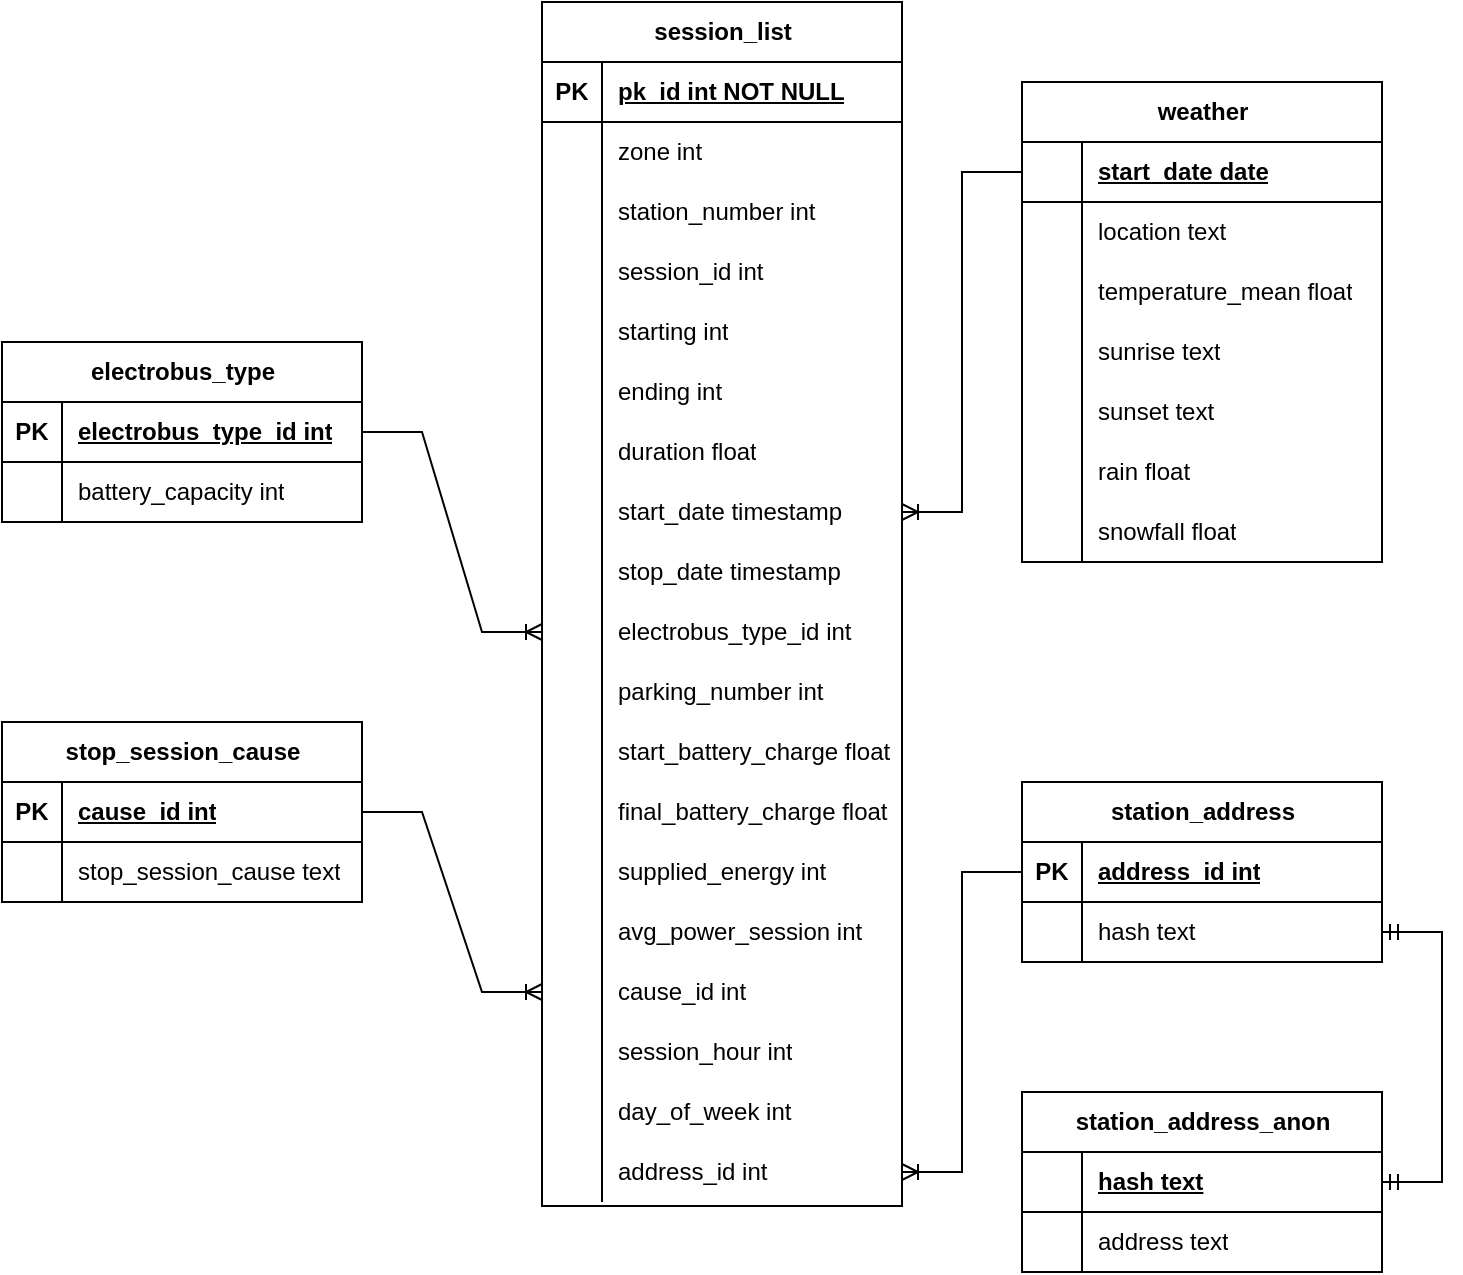 <mxfile version="24.1.0" type="device">
  <diagram name="Страница — 1" id="gCvN75V5PLgVr6GdKOxa">
    <mxGraphModel dx="1098" dy="948" grid="1" gridSize="10" guides="1" tooltips="1" connect="1" arrows="1" fold="1" page="1" pageScale="1" pageWidth="827" pageHeight="1169" math="0" shadow="0">
      <root>
        <mxCell id="0" />
        <mxCell id="1" parent="0" />
        <mxCell id="tTWEqAXQN7fc2o_EKPpZ-1" value="session_list" style="shape=table;startSize=30;container=1;collapsible=1;childLayout=tableLayout;fixedRows=1;rowLines=0;fontStyle=1;align=center;resizeLast=1;html=1;" vertex="1" parent="1">
          <mxGeometry x="310" y="40" width="180" height="602" as="geometry" />
        </mxCell>
        <mxCell id="tTWEqAXQN7fc2o_EKPpZ-2" value="" style="shape=tableRow;horizontal=0;startSize=0;swimlaneHead=0;swimlaneBody=0;fillColor=none;collapsible=0;dropTarget=0;points=[[0,0.5],[1,0.5]];portConstraint=eastwest;top=0;left=0;right=0;bottom=1;" vertex="1" parent="tTWEqAXQN7fc2o_EKPpZ-1">
          <mxGeometry y="30" width="180" height="30" as="geometry" />
        </mxCell>
        <mxCell id="tTWEqAXQN7fc2o_EKPpZ-3" value="PK" style="shape=partialRectangle;connectable=0;fillColor=none;top=0;left=0;bottom=0;right=0;fontStyle=1;overflow=hidden;whiteSpace=wrap;html=1;" vertex="1" parent="tTWEqAXQN7fc2o_EKPpZ-2">
          <mxGeometry width="30" height="30" as="geometry">
            <mxRectangle width="30" height="30" as="alternateBounds" />
          </mxGeometry>
        </mxCell>
        <mxCell id="tTWEqAXQN7fc2o_EKPpZ-4" value="&lt;div style=&quot;text-align: justify;&quot;&gt;&lt;span style=&quot;background-color: initial;&quot;&gt;pk_id int NOT NULL&lt;/span&gt;&lt;/div&gt;" style="shape=partialRectangle;connectable=0;fillColor=none;top=0;left=0;bottom=0;right=0;align=left;spacingLeft=6;fontStyle=5;overflow=hidden;whiteSpace=wrap;html=1;" vertex="1" parent="tTWEqAXQN7fc2o_EKPpZ-2">
          <mxGeometry x="30" width="150" height="30" as="geometry">
            <mxRectangle width="150" height="30" as="alternateBounds" />
          </mxGeometry>
        </mxCell>
        <mxCell id="tTWEqAXQN7fc2o_EKPpZ-5" value="" style="shape=tableRow;horizontal=0;startSize=0;swimlaneHead=0;swimlaneBody=0;fillColor=none;collapsible=0;dropTarget=0;points=[[0,0.5],[1,0.5]];portConstraint=eastwest;top=0;left=0;right=0;bottom=0;" vertex="1" parent="tTWEqAXQN7fc2o_EKPpZ-1">
          <mxGeometry y="60" width="180" height="30" as="geometry" />
        </mxCell>
        <mxCell id="tTWEqAXQN7fc2o_EKPpZ-6" value="" style="shape=partialRectangle;connectable=0;fillColor=none;top=0;left=0;bottom=0;right=0;editable=1;overflow=hidden;whiteSpace=wrap;html=1;" vertex="1" parent="tTWEqAXQN7fc2o_EKPpZ-5">
          <mxGeometry width="30" height="30" as="geometry">
            <mxRectangle width="30" height="30" as="alternateBounds" />
          </mxGeometry>
        </mxCell>
        <mxCell id="tTWEqAXQN7fc2o_EKPpZ-7" value="zone int" style="shape=partialRectangle;connectable=0;fillColor=none;top=0;left=0;bottom=0;right=0;align=left;spacingLeft=6;overflow=hidden;whiteSpace=wrap;html=1;" vertex="1" parent="tTWEqAXQN7fc2o_EKPpZ-5">
          <mxGeometry x="30" width="150" height="30" as="geometry">
            <mxRectangle width="150" height="30" as="alternateBounds" />
          </mxGeometry>
        </mxCell>
        <mxCell id="tTWEqAXQN7fc2o_EKPpZ-8" value="" style="shape=tableRow;horizontal=0;startSize=0;swimlaneHead=0;swimlaneBody=0;fillColor=none;collapsible=0;dropTarget=0;points=[[0,0.5],[1,0.5]];portConstraint=eastwest;top=0;left=0;right=0;bottom=0;" vertex="1" parent="tTWEqAXQN7fc2o_EKPpZ-1">
          <mxGeometry y="90" width="180" height="30" as="geometry" />
        </mxCell>
        <mxCell id="tTWEqAXQN7fc2o_EKPpZ-9" value="" style="shape=partialRectangle;connectable=0;fillColor=none;top=0;left=0;bottom=0;right=0;editable=1;overflow=hidden;whiteSpace=wrap;html=1;" vertex="1" parent="tTWEqAXQN7fc2o_EKPpZ-8">
          <mxGeometry width="30" height="30" as="geometry">
            <mxRectangle width="30" height="30" as="alternateBounds" />
          </mxGeometry>
        </mxCell>
        <mxCell id="tTWEqAXQN7fc2o_EKPpZ-10" value="station_number int" style="shape=partialRectangle;connectable=0;fillColor=none;top=0;left=0;bottom=0;right=0;align=left;spacingLeft=6;overflow=hidden;whiteSpace=wrap;html=1;allowArrows=1;" vertex="1" parent="tTWEqAXQN7fc2o_EKPpZ-8">
          <mxGeometry x="30" width="150" height="30" as="geometry">
            <mxRectangle width="150" height="30" as="alternateBounds" />
          </mxGeometry>
        </mxCell>
        <mxCell id="tTWEqAXQN7fc2o_EKPpZ-11" value="" style="shape=tableRow;horizontal=0;startSize=0;swimlaneHead=0;swimlaneBody=0;fillColor=none;collapsible=0;dropTarget=0;points=[[0,0.5],[1,0.5]];portConstraint=eastwest;top=0;left=0;right=0;bottom=0;" vertex="1" parent="tTWEqAXQN7fc2o_EKPpZ-1">
          <mxGeometry y="120" width="180" height="30" as="geometry" />
        </mxCell>
        <mxCell id="tTWEqAXQN7fc2o_EKPpZ-12" value="" style="shape=partialRectangle;connectable=0;fillColor=none;top=0;left=0;bottom=0;right=0;editable=1;overflow=hidden;whiteSpace=wrap;html=1;" vertex="1" parent="tTWEqAXQN7fc2o_EKPpZ-11">
          <mxGeometry width="30" height="30" as="geometry">
            <mxRectangle width="30" height="30" as="alternateBounds" />
          </mxGeometry>
        </mxCell>
        <mxCell id="tTWEqAXQN7fc2o_EKPpZ-13" value="session_id int" style="shape=partialRectangle;connectable=0;fillColor=none;top=0;left=0;bottom=0;right=0;align=left;spacingLeft=6;overflow=hidden;whiteSpace=wrap;html=1;" vertex="1" parent="tTWEqAXQN7fc2o_EKPpZ-11">
          <mxGeometry x="30" width="150" height="30" as="geometry">
            <mxRectangle width="150" height="30" as="alternateBounds" />
          </mxGeometry>
        </mxCell>
        <mxCell id="tTWEqAXQN7fc2o_EKPpZ-27" value="" style="shape=tableRow;horizontal=0;startSize=0;swimlaneHead=0;swimlaneBody=0;fillColor=none;collapsible=0;dropTarget=0;points=[[0,0.5],[1,0.5]];portConstraint=eastwest;top=0;left=0;right=0;bottom=0;" vertex="1" parent="tTWEqAXQN7fc2o_EKPpZ-1">
          <mxGeometry y="150" width="180" height="30" as="geometry" />
        </mxCell>
        <mxCell id="tTWEqAXQN7fc2o_EKPpZ-28" value="" style="shape=partialRectangle;connectable=0;fillColor=none;top=0;left=0;bottom=0;right=0;editable=1;overflow=hidden;whiteSpace=wrap;html=1;" vertex="1" parent="tTWEqAXQN7fc2o_EKPpZ-27">
          <mxGeometry width="30" height="30" as="geometry">
            <mxRectangle width="30" height="30" as="alternateBounds" />
          </mxGeometry>
        </mxCell>
        <mxCell id="tTWEqAXQN7fc2o_EKPpZ-29" value="starting int" style="shape=partialRectangle;connectable=0;fillColor=none;top=0;left=0;bottom=0;right=0;align=left;spacingLeft=6;overflow=hidden;whiteSpace=wrap;html=1;" vertex="1" parent="tTWEqAXQN7fc2o_EKPpZ-27">
          <mxGeometry x="30" width="150" height="30" as="geometry">
            <mxRectangle width="150" height="30" as="alternateBounds" />
          </mxGeometry>
        </mxCell>
        <mxCell id="tTWEqAXQN7fc2o_EKPpZ-30" value="" style="shape=tableRow;horizontal=0;startSize=0;swimlaneHead=0;swimlaneBody=0;fillColor=none;collapsible=0;dropTarget=0;points=[[0,0.5],[1,0.5]];portConstraint=eastwest;top=0;left=0;right=0;bottom=0;" vertex="1" parent="tTWEqAXQN7fc2o_EKPpZ-1">
          <mxGeometry y="180" width="180" height="30" as="geometry" />
        </mxCell>
        <mxCell id="tTWEqAXQN7fc2o_EKPpZ-31" value="" style="shape=partialRectangle;connectable=0;fillColor=none;top=0;left=0;bottom=0;right=0;editable=1;overflow=hidden;whiteSpace=wrap;html=1;" vertex="1" parent="tTWEqAXQN7fc2o_EKPpZ-30">
          <mxGeometry width="30" height="30" as="geometry">
            <mxRectangle width="30" height="30" as="alternateBounds" />
          </mxGeometry>
        </mxCell>
        <mxCell id="tTWEqAXQN7fc2o_EKPpZ-32" value="ending int" style="shape=partialRectangle;connectable=0;fillColor=none;top=0;left=0;bottom=0;right=0;align=left;spacingLeft=6;overflow=hidden;whiteSpace=wrap;html=1;" vertex="1" parent="tTWEqAXQN7fc2o_EKPpZ-30">
          <mxGeometry x="30" width="150" height="30" as="geometry">
            <mxRectangle width="150" height="30" as="alternateBounds" />
          </mxGeometry>
        </mxCell>
        <mxCell id="tTWEqAXQN7fc2o_EKPpZ-33" value="" style="shape=tableRow;horizontal=0;startSize=0;swimlaneHead=0;swimlaneBody=0;fillColor=none;collapsible=0;dropTarget=0;points=[[0,0.5],[1,0.5]];portConstraint=eastwest;top=0;left=0;right=0;bottom=0;" vertex="1" parent="tTWEqAXQN7fc2o_EKPpZ-1">
          <mxGeometry y="210" width="180" height="30" as="geometry" />
        </mxCell>
        <mxCell id="tTWEqAXQN7fc2o_EKPpZ-34" value="" style="shape=partialRectangle;connectable=0;fillColor=none;top=0;left=0;bottom=0;right=0;editable=1;overflow=hidden;whiteSpace=wrap;html=1;" vertex="1" parent="tTWEqAXQN7fc2o_EKPpZ-33">
          <mxGeometry width="30" height="30" as="geometry">
            <mxRectangle width="30" height="30" as="alternateBounds" />
          </mxGeometry>
        </mxCell>
        <mxCell id="tTWEqAXQN7fc2o_EKPpZ-35" value="duration float" style="shape=partialRectangle;connectable=0;fillColor=none;top=0;left=0;bottom=0;right=0;align=left;spacingLeft=6;overflow=hidden;whiteSpace=wrap;html=1;" vertex="1" parent="tTWEqAXQN7fc2o_EKPpZ-33">
          <mxGeometry x="30" width="150" height="30" as="geometry">
            <mxRectangle width="150" height="30" as="alternateBounds" />
          </mxGeometry>
        </mxCell>
        <mxCell id="tTWEqAXQN7fc2o_EKPpZ-36" value="" style="shape=tableRow;horizontal=0;startSize=0;swimlaneHead=0;swimlaneBody=0;fillColor=none;collapsible=0;dropTarget=0;points=[[0,0.5],[1,0.5]];portConstraint=eastwest;top=0;left=0;right=0;bottom=0;" vertex="1" parent="tTWEqAXQN7fc2o_EKPpZ-1">
          <mxGeometry y="240" width="180" height="30" as="geometry" />
        </mxCell>
        <mxCell id="tTWEqAXQN7fc2o_EKPpZ-37" value="" style="shape=partialRectangle;connectable=0;fillColor=none;top=0;left=0;bottom=0;right=0;editable=1;overflow=hidden;whiteSpace=wrap;html=1;" vertex="1" parent="tTWEqAXQN7fc2o_EKPpZ-36">
          <mxGeometry width="30" height="30" as="geometry">
            <mxRectangle width="30" height="30" as="alternateBounds" />
          </mxGeometry>
        </mxCell>
        <mxCell id="tTWEqAXQN7fc2o_EKPpZ-38" value="start_date timestamp" style="shape=partialRectangle;connectable=0;fillColor=none;top=0;left=0;bottom=0;right=0;align=left;spacingLeft=6;overflow=hidden;whiteSpace=wrap;html=1;" vertex="1" parent="tTWEqAXQN7fc2o_EKPpZ-36">
          <mxGeometry x="30" width="150" height="30" as="geometry">
            <mxRectangle width="150" height="30" as="alternateBounds" />
          </mxGeometry>
        </mxCell>
        <mxCell id="tTWEqAXQN7fc2o_EKPpZ-39" value="" style="shape=tableRow;horizontal=0;startSize=0;swimlaneHead=0;swimlaneBody=0;fillColor=none;collapsible=0;dropTarget=0;points=[[0,0.5],[1,0.5]];portConstraint=eastwest;top=0;left=0;right=0;bottom=0;" vertex="1" parent="tTWEqAXQN7fc2o_EKPpZ-1">
          <mxGeometry y="270" width="180" height="30" as="geometry" />
        </mxCell>
        <mxCell id="tTWEqAXQN7fc2o_EKPpZ-40" value="" style="shape=partialRectangle;connectable=0;fillColor=none;top=0;left=0;bottom=0;right=0;editable=1;overflow=hidden;whiteSpace=wrap;html=1;" vertex="1" parent="tTWEqAXQN7fc2o_EKPpZ-39">
          <mxGeometry width="30" height="30" as="geometry">
            <mxRectangle width="30" height="30" as="alternateBounds" />
          </mxGeometry>
        </mxCell>
        <mxCell id="tTWEqAXQN7fc2o_EKPpZ-41" value="stop_date timestamp" style="shape=partialRectangle;connectable=0;fillColor=none;top=0;left=0;bottom=0;right=0;align=left;spacingLeft=6;overflow=hidden;whiteSpace=wrap;html=1;" vertex="1" parent="tTWEqAXQN7fc2o_EKPpZ-39">
          <mxGeometry x="30" width="150" height="30" as="geometry">
            <mxRectangle width="150" height="30" as="alternateBounds" />
          </mxGeometry>
        </mxCell>
        <mxCell id="tTWEqAXQN7fc2o_EKPpZ-42" value="" style="shape=tableRow;horizontal=0;startSize=0;swimlaneHead=0;swimlaneBody=0;fillColor=none;collapsible=0;dropTarget=0;points=[[0,0.5],[1,0.5]];portConstraint=eastwest;top=0;left=0;right=0;bottom=0;" vertex="1" parent="tTWEqAXQN7fc2o_EKPpZ-1">
          <mxGeometry y="300" width="180" height="30" as="geometry" />
        </mxCell>
        <mxCell id="tTWEqAXQN7fc2o_EKPpZ-43" value="" style="shape=partialRectangle;connectable=0;fillColor=none;top=0;left=0;bottom=0;right=0;editable=1;overflow=hidden;whiteSpace=wrap;html=1;" vertex="1" parent="tTWEqAXQN7fc2o_EKPpZ-42">
          <mxGeometry width="30" height="30" as="geometry">
            <mxRectangle width="30" height="30" as="alternateBounds" />
          </mxGeometry>
        </mxCell>
        <mxCell id="tTWEqAXQN7fc2o_EKPpZ-44" value="electrobus_type_id int" style="shape=partialRectangle;connectable=0;fillColor=none;top=0;left=0;bottom=0;right=0;align=left;spacingLeft=6;overflow=hidden;whiteSpace=wrap;html=1;" vertex="1" parent="tTWEqAXQN7fc2o_EKPpZ-42">
          <mxGeometry x="30" width="150" height="30" as="geometry">
            <mxRectangle width="150" height="30" as="alternateBounds" />
          </mxGeometry>
        </mxCell>
        <mxCell id="tTWEqAXQN7fc2o_EKPpZ-45" value="" style="shape=tableRow;horizontal=0;startSize=0;swimlaneHead=0;swimlaneBody=0;fillColor=none;collapsible=0;dropTarget=0;points=[[0,0.5],[1,0.5]];portConstraint=eastwest;top=0;left=0;right=0;bottom=0;" vertex="1" parent="tTWEqAXQN7fc2o_EKPpZ-1">
          <mxGeometry y="330" width="180" height="30" as="geometry" />
        </mxCell>
        <mxCell id="tTWEqAXQN7fc2o_EKPpZ-46" value="" style="shape=partialRectangle;connectable=0;fillColor=none;top=0;left=0;bottom=0;right=0;editable=1;overflow=hidden;whiteSpace=wrap;html=1;" vertex="1" parent="tTWEqAXQN7fc2o_EKPpZ-45">
          <mxGeometry width="30" height="30" as="geometry">
            <mxRectangle width="30" height="30" as="alternateBounds" />
          </mxGeometry>
        </mxCell>
        <mxCell id="tTWEqAXQN7fc2o_EKPpZ-47" value="parking_number int" style="shape=partialRectangle;connectable=0;fillColor=none;top=0;left=0;bottom=0;right=0;align=left;spacingLeft=6;overflow=hidden;whiteSpace=wrap;html=1;" vertex="1" parent="tTWEqAXQN7fc2o_EKPpZ-45">
          <mxGeometry x="30" width="150" height="30" as="geometry">
            <mxRectangle width="150" height="30" as="alternateBounds" />
          </mxGeometry>
        </mxCell>
        <mxCell id="tTWEqAXQN7fc2o_EKPpZ-48" value="" style="shape=tableRow;horizontal=0;startSize=0;swimlaneHead=0;swimlaneBody=0;fillColor=none;collapsible=0;dropTarget=0;points=[[0,0.5],[1,0.5]];portConstraint=eastwest;top=0;left=0;right=0;bottom=0;" vertex="1" parent="tTWEqAXQN7fc2o_EKPpZ-1">
          <mxGeometry y="360" width="180" height="30" as="geometry" />
        </mxCell>
        <mxCell id="tTWEqAXQN7fc2o_EKPpZ-49" value="" style="shape=partialRectangle;connectable=0;fillColor=none;top=0;left=0;bottom=0;right=0;editable=1;overflow=hidden;whiteSpace=wrap;html=1;" vertex="1" parent="tTWEqAXQN7fc2o_EKPpZ-48">
          <mxGeometry width="30" height="30" as="geometry">
            <mxRectangle width="30" height="30" as="alternateBounds" />
          </mxGeometry>
        </mxCell>
        <mxCell id="tTWEqAXQN7fc2o_EKPpZ-50" value="start_battery_charge float" style="shape=partialRectangle;connectable=0;fillColor=none;top=0;left=0;bottom=0;right=0;align=left;spacingLeft=6;overflow=hidden;whiteSpace=wrap;html=1;" vertex="1" parent="tTWEqAXQN7fc2o_EKPpZ-48">
          <mxGeometry x="30" width="150" height="30" as="geometry">
            <mxRectangle width="150" height="30" as="alternateBounds" />
          </mxGeometry>
        </mxCell>
        <mxCell id="tTWEqAXQN7fc2o_EKPpZ-51" value="" style="shape=tableRow;horizontal=0;startSize=0;swimlaneHead=0;swimlaneBody=0;fillColor=none;collapsible=0;dropTarget=0;points=[[0,0.5],[1,0.5]];portConstraint=eastwest;top=0;left=0;right=0;bottom=0;" vertex="1" parent="tTWEqAXQN7fc2o_EKPpZ-1">
          <mxGeometry y="390" width="180" height="30" as="geometry" />
        </mxCell>
        <mxCell id="tTWEqAXQN7fc2o_EKPpZ-52" value="" style="shape=partialRectangle;connectable=0;fillColor=none;top=0;left=0;bottom=0;right=0;editable=1;overflow=hidden;whiteSpace=wrap;html=1;" vertex="1" parent="tTWEqAXQN7fc2o_EKPpZ-51">
          <mxGeometry width="30" height="30" as="geometry">
            <mxRectangle width="30" height="30" as="alternateBounds" />
          </mxGeometry>
        </mxCell>
        <mxCell id="tTWEqAXQN7fc2o_EKPpZ-53" value="final_battery_charge float" style="shape=partialRectangle;connectable=0;fillColor=none;top=0;left=0;bottom=0;right=0;align=left;spacingLeft=6;overflow=hidden;whiteSpace=wrap;html=1;" vertex="1" parent="tTWEqAXQN7fc2o_EKPpZ-51">
          <mxGeometry x="30" width="150" height="30" as="geometry">
            <mxRectangle width="150" height="30" as="alternateBounds" />
          </mxGeometry>
        </mxCell>
        <mxCell id="tTWEqAXQN7fc2o_EKPpZ-54" value="" style="shape=tableRow;horizontal=0;startSize=0;swimlaneHead=0;swimlaneBody=0;fillColor=none;collapsible=0;dropTarget=0;points=[[0,0.5],[1,0.5]];portConstraint=eastwest;top=0;left=0;right=0;bottom=0;" vertex="1" parent="tTWEqAXQN7fc2o_EKPpZ-1">
          <mxGeometry y="420" width="180" height="30" as="geometry" />
        </mxCell>
        <mxCell id="tTWEqAXQN7fc2o_EKPpZ-55" value="" style="shape=partialRectangle;connectable=0;fillColor=none;top=0;left=0;bottom=0;right=0;editable=1;overflow=hidden;whiteSpace=wrap;html=1;" vertex="1" parent="tTWEqAXQN7fc2o_EKPpZ-54">
          <mxGeometry width="30" height="30" as="geometry">
            <mxRectangle width="30" height="30" as="alternateBounds" />
          </mxGeometry>
        </mxCell>
        <mxCell id="tTWEqAXQN7fc2o_EKPpZ-56" value="supplied_energy int" style="shape=partialRectangle;connectable=0;fillColor=none;top=0;left=0;bottom=0;right=0;align=left;spacingLeft=6;overflow=hidden;whiteSpace=wrap;html=1;" vertex="1" parent="tTWEqAXQN7fc2o_EKPpZ-54">
          <mxGeometry x="30" width="150" height="30" as="geometry">
            <mxRectangle width="150" height="30" as="alternateBounds" />
          </mxGeometry>
        </mxCell>
        <mxCell id="tTWEqAXQN7fc2o_EKPpZ-57" value="" style="shape=tableRow;horizontal=0;startSize=0;swimlaneHead=0;swimlaneBody=0;fillColor=none;collapsible=0;dropTarget=0;points=[[0,0.5],[1,0.5]];portConstraint=eastwest;top=0;left=0;right=0;bottom=0;" vertex="1" parent="tTWEqAXQN7fc2o_EKPpZ-1">
          <mxGeometry y="450" width="180" height="30" as="geometry" />
        </mxCell>
        <mxCell id="tTWEqAXQN7fc2o_EKPpZ-58" value="" style="shape=partialRectangle;connectable=0;fillColor=none;top=0;left=0;bottom=0;right=0;editable=1;overflow=hidden;whiteSpace=wrap;html=1;" vertex="1" parent="tTWEqAXQN7fc2o_EKPpZ-57">
          <mxGeometry width="30" height="30" as="geometry">
            <mxRectangle width="30" height="30" as="alternateBounds" />
          </mxGeometry>
        </mxCell>
        <mxCell id="tTWEqAXQN7fc2o_EKPpZ-59" value="avg_power_session&amp;nbsp;int" style="shape=partialRectangle;connectable=0;fillColor=none;top=0;left=0;bottom=0;right=0;align=left;spacingLeft=6;overflow=hidden;whiteSpace=wrap;html=1;" vertex="1" parent="tTWEqAXQN7fc2o_EKPpZ-57">
          <mxGeometry x="30" width="150" height="30" as="geometry">
            <mxRectangle width="150" height="30" as="alternateBounds" />
          </mxGeometry>
        </mxCell>
        <mxCell id="tTWEqAXQN7fc2o_EKPpZ-60" value="" style="shape=tableRow;horizontal=0;startSize=0;swimlaneHead=0;swimlaneBody=0;fillColor=none;collapsible=0;dropTarget=0;points=[[0,0.5],[1,0.5]];portConstraint=eastwest;top=0;left=0;right=0;bottom=0;" vertex="1" parent="tTWEqAXQN7fc2o_EKPpZ-1">
          <mxGeometry y="480" width="180" height="30" as="geometry" />
        </mxCell>
        <mxCell id="tTWEqAXQN7fc2o_EKPpZ-61" value="" style="shape=partialRectangle;connectable=0;fillColor=none;top=0;left=0;bottom=0;right=0;editable=1;overflow=hidden;whiteSpace=wrap;html=1;" vertex="1" parent="tTWEqAXQN7fc2o_EKPpZ-60">
          <mxGeometry width="30" height="30" as="geometry">
            <mxRectangle width="30" height="30" as="alternateBounds" />
          </mxGeometry>
        </mxCell>
        <mxCell id="tTWEqAXQN7fc2o_EKPpZ-62" value="cause_id&amp;nbsp;int" style="shape=partialRectangle;connectable=0;fillColor=none;top=0;left=0;bottom=0;right=0;align=left;spacingLeft=6;overflow=hidden;whiteSpace=wrap;html=1;" vertex="1" parent="tTWEqAXQN7fc2o_EKPpZ-60">
          <mxGeometry x="30" width="150" height="30" as="geometry">
            <mxRectangle width="150" height="30" as="alternateBounds" />
          </mxGeometry>
        </mxCell>
        <mxCell id="tTWEqAXQN7fc2o_EKPpZ-63" value="" style="shape=tableRow;horizontal=0;startSize=0;swimlaneHead=0;swimlaneBody=0;fillColor=none;collapsible=0;dropTarget=0;points=[[0,0.5],[1,0.5]];portConstraint=eastwest;top=0;left=0;right=0;bottom=0;" vertex="1" parent="tTWEqAXQN7fc2o_EKPpZ-1">
          <mxGeometry y="510" width="180" height="30" as="geometry" />
        </mxCell>
        <mxCell id="tTWEqAXQN7fc2o_EKPpZ-64" value="" style="shape=partialRectangle;connectable=0;fillColor=none;top=0;left=0;bottom=0;right=0;editable=1;overflow=hidden;whiteSpace=wrap;html=1;" vertex="1" parent="tTWEqAXQN7fc2o_EKPpZ-63">
          <mxGeometry width="30" height="30" as="geometry">
            <mxRectangle width="30" height="30" as="alternateBounds" />
          </mxGeometry>
        </mxCell>
        <mxCell id="tTWEqAXQN7fc2o_EKPpZ-65" value="session_hour&amp;nbsp;int" style="shape=partialRectangle;connectable=0;fillColor=none;top=0;left=0;bottom=0;right=0;align=left;spacingLeft=6;overflow=hidden;whiteSpace=wrap;html=1;" vertex="1" parent="tTWEqAXQN7fc2o_EKPpZ-63">
          <mxGeometry x="30" width="150" height="30" as="geometry">
            <mxRectangle width="150" height="30" as="alternateBounds" />
          </mxGeometry>
        </mxCell>
        <mxCell id="tTWEqAXQN7fc2o_EKPpZ-66" value="" style="shape=tableRow;horizontal=0;startSize=0;swimlaneHead=0;swimlaneBody=0;fillColor=none;collapsible=0;dropTarget=0;points=[[0,0.5],[1,0.5]];portConstraint=eastwest;top=0;left=0;right=0;bottom=0;" vertex="1" parent="tTWEqAXQN7fc2o_EKPpZ-1">
          <mxGeometry y="540" width="180" height="30" as="geometry" />
        </mxCell>
        <mxCell id="tTWEqAXQN7fc2o_EKPpZ-67" value="" style="shape=partialRectangle;connectable=0;fillColor=none;top=0;left=0;bottom=0;right=0;editable=1;overflow=hidden;whiteSpace=wrap;html=1;" vertex="1" parent="tTWEqAXQN7fc2o_EKPpZ-66">
          <mxGeometry width="30" height="30" as="geometry">
            <mxRectangle width="30" height="30" as="alternateBounds" />
          </mxGeometry>
        </mxCell>
        <mxCell id="tTWEqAXQN7fc2o_EKPpZ-68" value="day_of_week&amp;nbsp;int" style="shape=partialRectangle;connectable=0;fillColor=none;top=0;left=0;bottom=0;right=0;align=left;spacingLeft=6;overflow=hidden;whiteSpace=wrap;html=1;" vertex="1" parent="tTWEqAXQN7fc2o_EKPpZ-66">
          <mxGeometry x="30" width="150" height="30" as="geometry">
            <mxRectangle width="150" height="30" as="alternateBounds" />
          </mxGeometry>
        </mxCell>
        <mxCell id="tTWEqAXQN7fc2o_EKPpZ-69" value="" style="shape=tableRow;horizontal=0;startSize=0;swimlaneHead=0;swimlaneBody=0;fillColor=none;collapsible=0;dropTarget=0;points=[[0,0.5],[1,0.5]];portConstraint=eastwest;top=0;left=0;right=0;bottom=0;" vertex="1" parent="tTWEqAXQN7fc2o_EKPpZ-1">
          <mxGeometry y="570" width="180" height="30" as="geometry" />
        </mxCell>
        <mxCell id="tTWEqAXQN7fc2o_EKPpZ-70" value="" style="shape=partialRectangle;connectable=0;fillColor=none;top=0;left=0;bottom=0;right=0;editable=1;overflow=hidden;whiteSpace=wrap;html=1;" vertex="1" parent="tTWEqAXQN7fc2o_EKPpZ-69">
          <mxGeometry width="30" height="30" as="geometry">
            <mxRectangle width="30" height="30" as="alternateBounds" />
          </mxGeometry>
        </mxCell>
        <mxCell id="tTWEqAXQN7fc2o_EKPpZ-71" value="address_id&amp;nbsp;int" style="shape=partialRectangle;connectable=0;fillColor=none;top=0;left=0;bottom=0;right=0;align=left;spacingLeft=6;overflow=hidden;whiteSpace=wrap;html=1;" vertex="1" parent="tTWEqAXQN7fc2o_EKPpZ-69">
          <mxGeometry x="30" width="150" height="30" as="geometry">
            <mxRectangle width="150" height="30" as="alternateBounds" />
          </mxGeometry>
        </mxCell>
        <mxCell id="tTWEqAXQN7fc2o_EKPpZ-72" value="&lt;span style=&quot;text-align: left; text-wrap: wrap;&quot;&gt;electrobus_type&lt;/span&gt;" style="shape=table;startSize=30;container=1;collapsible=1;childLayout=tableLayout;fixedRows=1;rowLines=0;fontStyle=1;align=center;resizeLast=1;html=1;" vertex="1" parent="1">
          <mxGeometry x="40" y="210" width="180" height="90" as="geometry" />
        </mxCell>
        <mxCell id="tTWEqAXQN7fc2o_EKPpZ-73" value="" style="shape=tableRow;horizontal=0;startSize=0;swimlaneHead=0;swimlaneBody=0;fillColor=none;collapsible=0;dropTarget=0;points=[[0,0.5],[1,0.5]];portConstraint=eastwest;top=0;left=0;right=0;bottom=1;" vertex="1" parent="tTWEqAXQN7fc2o_EKPpZ-72">
          <mxGeometry y="30" width="180" height="30" as="geometry" />
        </mxCell>
        <mxCell id="tTWEqAXQN7fc2o_EKPpZ-74" value="PK" style="shape=partialRectangle;connectable=0;fillColor=none;top=0;left=0;bottom=0;right=0;fontStyle=1;overflow=hidden;whiteSpace=wrap;html=1;" vertex="1" parent="tTWEqAXQN7fc2o_EKPpZ-73">
          <mxGeometry width="30" height="30" as="geometry">
            <mxRectangle width="30" height="30" as="alternateBounds" />
          </mxGeometry>
        </mxCell>
        <mxCell id="tTWEqAXQN7fc2o_EKPpZ-75" value="electrobus_type_id int" style="shape=partialRectangle;connectable=0;fillColor=none;top=0;left=0;bottom=0;right=0;align=left;spacingLeft=6;fontStyle=5;overflow=hidden;whiteSpace=wrap;html=1;" vertex="1" parent="tTWEqAXQN7fc2o_EKPpZ-73">
          <mxGeometry x="30" width="150" height="30" as="geometry">
            <mxRectangle width="150" height="30" as="alternateBounds" />
          </mxGeometry>
        </mxCell>
        <mxCell id="tTWEqAXQN7fc2o_EKPpZ-76" value="" style="shape=tableRow;horizontal=0;startSize=0;swimlaneHead=0;swimlaneBody=0;fillColor=none;collapsible=0;dropTarget=0;points=[[0,0.5],[1,0.5]];portConstraint=eastwest;top=0;left=0;right=0;bottom=0;" vertex="1" parent="tTWEqAXQN7fc2o_EKPpZ-72">
          <mxGeometry y="60" width="180" height="30" as="geometry" />
        </mxCell>
        <mxCell id="tTWEqAXQN7fc2o_EKPpZ-77" value="" style="shape=partialRectangle;connectable=0;fillColor=none;top=0;left=0;bottom=0;right=0;editable=1;overflow=hidden;whiteSpace=wrap;html=1;" vertex="1" parent="tTWEqAXQN7fc2o_EKPpZ-76">
          <mxGeometry width="30" height="30" as="geometry">
            <mxRectangle width="30" height="30" as="alternateBounds" />
          </mxGeometry>
        </mxCell>
        <mxCell id="tTWEqAXQN7fc2o_EKPpZ-78" value="battery_capacity int" style="shape=partialRectangle;connectable=0;fillColor=none;top=0;left=0;bottom=0;right=0;align=left;spacingLeft=6;overflow=hidden;whiteSpace=wrap;html=1;" vertex="1" parent="tTWEqAXQN7fc2o_EKPpZ-76">
          <mxGeometry x="30" width="150" height="30" as="geometry">
            <mxRectangle width="150" height="30" as="alternateBounds" />
          </mxGeometry>
        </mxCell>
        <mxCell id="tTWEqAXQN7fc2o_EKPpZ-85" value="&lt;div style=&quot;text-align: left;&quot;&gt;&lt;span style=&quot;background-color: initial; text-wrap: wrap;&quot;&gt;stop_session_cause&lt;/span&gt;&lt;/div&gt;" style="shape=table;startSize=30;container=1;collapsible=1;childLayout=tableLayout;fixedRows=1;rowLines=0;fontStyle=1;align=center;resizeLast=1;html=1;" vertex="1" parent="1">
          <mxGeometry x="40" y="400" width="180" height="90" as="geometry" />
        </mxCell>
        <mxCell id="tTWEqAXQN7fc2o_EKPpZ-86" value="" style="shape=tableRow;horizontal=0;startSize=0;swimlaneHead=0;swimlaneBody=0;fillColor=none;collapsible=0;dropTarget=0;points=[[0,0.5],[1,0.5]];portConstraint=eastwest;top=0;left=0;right=0;bottom=1;" vertex="1" parent="tTWEqAXQN7fc2o_EKPpZ-85">
          <mxGeometry y="30" width="180" height="30" as="geometry" />
        </mxCell>
        <mxCell id="tTWEqAXQN7fc2o_EKPpZ-87" value="PK" style="shape=partialRectangle;connectable=0;fillColor=none;top=0;left=0;bottom=0;right=0;fontStyle=1;overflow=hidden;whiteSpace=wrap;html=1;" vertex="1" parent="tTWEqAXQN7fc2o_EKPpZ-86">
          <mxGeometry width="30" height="30" as="geometry">
            <mxRectangle width="30" height="30" as="alternateBounds" />
          </mxGeometry>
        </mxCell>
        <mxCell id="tTWEqAXQN7fc2o_EKPpZ-88" value="cause_id int" style="shape=partialRectangle;connectable=0;fillColor=none;top=0;left=0;bottom=0;right=0;align=left;spacingLeft=6;fontStyle=5;overflow=hidden;whiteSpace=wrap;html=1;" vertex="1" parent="tTWEqAXQN7fc2o_EKPpZ-86">
          <mxGeometry x="30" width="150" height="30" as="geometry">
            <mxRectangle width="150" height="30" as="alternateBounds" />
          </mxGeometry>
        </mxCell>
        <mxCell id="tTWEqAXQN7fc2o_EKPpZ-89" value="" style="shape=tableRow;horizontal=0;startSize=0;swimlaneHead=0;swimlaneBody=0;fillColor=none;collapsible=0;dropTarget=0;points=[[0,0.5],[1,0.5]];portConstraint=eastwest;top=0;left=0;right=0;bottom=0;" vertex="1" parent="tTWEqAXQN7fc2o_EKPpZ-85">
          <mxGeometry y="60" width="180" height="30" as="geometry" />
        </mxCell>
        <mxCell id="tTWEqAXQN7fc2o_EKPpZ-90" value="" style="shape=partialRectangle;connectable=0;fillColor=none;top=0;left=0;bottom=0;right=0;editable=1;overflow=hidden;whiteSpace=wrap;html=1;" vertex="1" parent="tTWEqAXQN7fc2o_EKPpZ-89">
          <mxGeometry width="30" height="30" as="geometry">
            <mxRectangle width="30" height="30" as="alternateBounds" />
          </mxGeometry>
        </mxCell>
        <mxCell id="tTWEqAXQN7fc2o_EKPpZ-91" value="stop_session_cause text" style="shape=partialRectangle;connectable=0;fillColor=none;top=0;left=0;bottom=0;right=0;align=left;spacingLeft=6;overflow=hidden;whiteSpace=wrap;html=1;" vertex="1" parent="tTWEqAXQN7fc2o_EKPpZ-89">
          <mxGeometry x="30" width="150" height="30" as="geometry">
            <mxRectangle width="150" height="30" as="alternateBounds" />
          </mxGeometry>
        </mxCell>
        <mxCell id="tTWEqAXQN7fc2o_EKPpZ-92" value="&lt;div style=&quot;text-align: left;&quot;&gt;&lt;span style=&quot;background-color: initial; text-wrap: wrap;&quot;&gt;station_address&lt;/span&gt;&lt;/div&gt;" style="shape=table;startSize=30;container=1;collapsible=1;childLayout=tableLayout;fixedRows=1;rowLines=0;fontStyle=1;align=center;resizeLast=1;html=1;" vertex="1" parent="1">
          <mxGeometry x="550" y="430" width="180" height="90" as="geometry" />
        </mxCell>
        <mxCell id="tTWEqAXQN7fc2o_EKPpZ-93" value="" style="shape=tableRow;horizontal=0;startSize=0;swimlaneHead=0;swimlaneBody=0;fillColor=none;collapsible=0;dropTarget=0;points=[[0,0.5],[1,0.5]];portConstraint=eastwest;top=0;left=0;right=0;bottom=1;" vertex="1" parent="tTWEqAXQN7fc2o_EKPpZ-92">
          <mxGeometry y="30" width="180" height="30" as="geometry" />
        </mxCell>
        <mxCell id="tTWEqAXQN7fc2o_EKPpZ-94" value="PK" style="shape=partialRectangle;connectable=0;fillColor=none;top=0;left=0;bottom=0;right=0;fontStyle=1;overflow=hidden;whiteSpace=wrap;html=1;" vertex="1" parent="tTWEqAXQN7fc2o_EKPpZ-93">
          <mxGeometry width="30" height="30" as="geometry">
            <mxRectangle width="30" height="30" as="alternateBounds" />
          </mxGeometry>
        </mxCell>
        <mxCell id="tTWEqAXQN7fc2o_EKPpZ-95" value="address_id&amp;nbsp;int" style="shape=partialRectangle;connectable=0;fillColor=none;top=0;left=0;bottom=0;right=0;align=left;spacingLeft=6;fontStyle=5;overflow=hidden;whiteSpace=wrap;html=1;" vertex="1" parent="tTWEqAXQN7fc2o_EKPpZ-93">
          <mxGeometry x="30" width="150" height="30" as="geometry">
            <mxRectangle width="150" height="30" as="alternateBounds" />
          </mxGeometry>
        </mxCell>
        <mxCell id="tTWEqAXQN7fc2o_EKPpZ-96" value="" style="shape=tableRow;horizontal=0;startSize=0;swimlaneHead=0;swimlaneBody=0;fillColor=none;collapsible=0;dropTarget=0;points=[[0,0.5],[1,0.5]];portConstraint=eastwest;top=0;left=0;right=0;bottom=0;" vertex="1" parent="tTWEqAXQN7fc2o_EKPpZ-92">
          <mxGeometry y="60" width="180" height="30" as="geometry" />
        </mxCell>
        <mxCell id="tTWEqAXQN7fc2o_EKPpZ-97" value="" style="shape=partialRectangle;connectable=0;fillColor=none;top=0;left=0;bottom=0;right=0;editable=1;overflow=hidden;whiteSpace=wrap;html=1;" vertex="1" parent="tTWEqAXQN7fc2o_EKPpZ-96">
          <mxGeometry width="30" height="30" as="geometry">
            <mxRectangle width="30" height="30" as="alternateBounds" />
          </mxGeometry>
        </mxCell>
        <mxCell id="tTWEqAXQN7fc2o_EKPpZ-98" value="hash&amp;nbsp;text" style="shape=partialRectangle;connectable=0;fillColor=none;top=0;left=0;bottom=0;right=0;align=left;spacingLeft=6;overflow=hidden;whiteSpace=wrap;html=1;" vertex="1" parent="tTWEqAXQN7fc2o_EKPpZ-96">
          <mxGeometry x="30" width="150" height="30" as="geometry">
            <mxRectangle width="150" height="30" as="alternateBounds" />
          </mxGeometry>
        </mxCell>
        <mxCell id="tTWEqAXQN7fc2o_EKPpZ-110" value="&lt;div style=&quot;text-align: left;&quot;&gt;&lt;span style=&quot;text-wrap: wrap;&quot;&gt;station_address_anon&lt;/span&gt;&lt;br&gt;&lt;/div&gt;" style="shape=table;startSize=30;container=1;collapsible=1;childLayout=tableLayout;fixedRows=1;rowLines=0;fontStyle=1;align=center;resizeLast=1;html=1;" vertex="1" parent="1">
          <mxGeometry x="550" y="585" width="180" height="90" as="geometry" />
        </mxCell>
        <mxCell id="tTWEqAXQN7fc2o_EKPpZ-111" value="" style="shape=tableRow;horizontal=0;startSize=0;swimlaneHead=0;swimlaneBody=0;fillColor=none;collapsible=0;dropTarget=0;points=[[0,0.5],[1,0.5]];portConstraint=eastwest;top=0;left=0;right=0;bottom=1;" vertex="1" parent="tTWEqAXQN7fc2o_EKPpZ-110">
          <mxGeometry y="30" width="180" height="30" as="geometry" />
        </mxCell>
        <mxCell id="tTWEqAXQN7fc2o_EKPpZ-112" value="" style="shape=partialRectangle;connectable=0;fillColor=none;top=0;left=0;bottom=0;right=0;fontStyle=1;overflow=hidden;whiteSpace=wrap;html=1;" vertex="1" parent="tTWEqAXQN7fc2o_EKPpZ-111">
          <mxGeometry width="30" height="30" as="geometry">
            <mxRectangle width="30" height="30" as="alternateBounds" />
          </mxGeometry>
        </mxCell>
        <mxCell id="tTWEqAXQN7fc2o_EKPpZ-113" value="hash&amp;nbsp;text" style="shape=partialRectangle;connectable=0;fillColor=none;top=0;left=0;bottom=0;right=0;align=left;spacingLeft=6;fontStyle=5;overflow=hidden;whiteSpace=wrap;html=1;" vertex="1" parent="tTWEqAXQN7fc2o_EKPpZ-111">
          <mxGeometry x="30" width="150" height="30" as="geometry">
            <mxRectangle width="150" height="30" as="alternateBounds" />
          </mxGeometry>
        </mxCell>
        <mxCell id="tTWEqAXQN7fc2o_EKPpZ-114" value="" style="shape=tableRow;horizontal=0;startSize=0;swimlaneHead=0;swimlaneBody=0;fillColor=none;collapsible=0;dropTarget=0;points=[[0,0.5],[1,0.5]];portConstraint=eastwest;top=0;left=0;right=0;bottom=0;" vertex="1" parent="tTWEqAXQN7fc2o_EKPpZ-110">
          <mxGeometry y="60" width="180" height="30" as="geometry" />
        </mxCell>
        <mxCell id="tTWEqAXQN7fc2o_EKPpZ-115" value="" style="shape=partialRectangle;connectable=0;fillColor=none;top=0;left=0;bottom=0;right=0;editable=1;overflow=hidden;whiteSpace=wrap;html=1;" vertex="1" parent="tTWEqAXQN7fc2o_EKPpZ-114">
          <mxGeometry width="30" height="30" as="geometry">
            <mxRectangle width="30" height="30" as="alternateBounds" />
          </mxGeometry>
        </mxCell>
        <mxCell id="tTWEqAXQN7fc2o_EKPpZ-116" value="address text" style="shape=partialRectangle;connectable=0;fillColor=none;top=0;left=0;bottom=0;right=0;align=left;spacingLeft=6;overflow=hidden;whiteSpace=wrap;html=1;" vertex="1" parent="tTWEqAXQN7fc2o_EKPpZ-114">
          <mxGeometry x="30" width="150" height="30" as="geometry">
            <mxRectangle width="150" height="30" as="alternateBounds" />
          </mxGeometry>
        </mxCell>
        <mxCell id="tTWEqAXQN7fc2o_EKPpZ-117" value="&lt;div style=&quot;text-align: left;&quot;&gt;&lt;span style=&quot;background-color: initial; text-wrap: wrap;&quot;&gt;weather&lt;/span&gt;&lt;/div&gt;" style="shape=table;startSize=30;container=1;collapsible=1;childLayout=tableLayout;fixedRows=1;rowLines=0;fontStyle=1;align=center;resizeLast=1;html=1;" vertex="1" parent="1">
          <mxGeometry x="550" y="80" width="180" height="240" as="geometry" />
        </mxCell>
        <mxCell id="tTWEqAXQN7fc2o_EKPpZ-118" value="" style="shape=tableRow;horizontal=0;startSize=0;swimlaneHead=0;swimlaneBody=0;fillColor=none;collapsible=0;dropTarget=0;points=[[0,0.5],[1,0.5]];portConstraint=eastwest;top=0;left=0;right=0;bottom=1;" vertex="1" parent="tTWEqAXQN7fc2o_EKPpZ-117">
          <mxGeometry y="30" width="180" height="30" as="geometry" />
        </mxCell>
        <mxCell id="tTWEqAXQN7fc2o_EKPpZ-119" value="" style="shape=partialRectangle;connectable=0;fillColor=none;top=0;left=0;bottom=0;right=0;fontStyle=1;overflow=hidden;whiteSpace=wrap;html=1;" vertex="1" parent="tTWEqAXQN7fc2o_EKPpZ-118">
          <mxGeometry width="30" height="30" as="geometry">
            <mxRectangle width="30" height="30" as="alternateBounds" />
          </mxGeometry>
        </mxCell>
        <mxCell id="tTWEqAXQN7fc2o_EKPpZ-120" value="start_date date" style="shape=partialRectangle;connectable=0;fillColor=none;top=0;left=0;bottom=0;right=0;align=left;spacingLeft=6;fontStyle=5;overflow=hidden;whiteSpace=wrap;html=1;" vertex="1" parent="tTWEqAXQN7fc2o_EKPpZ-118">
          <mxGeometry x="30" width="150" height="30" as="geometry">
            <mxRectangle width="150" height="30" as="alternateBounds" />
          </mxGeometry>
        </mxCell>
        <mxCell id="tTWEqAXQN7fc2o_EKPpZ-121" value="" style="shape=tableRow;horizontal=0;startSize=0;swimlaneHead=0;swimlaneBody=0;fillColor=none;collapsible=0;dropTarget=0;points=[[0,0.5],[1,0.5]];portConstraint=eastwest;top=0;left=0;right=0;bottom=0;" vertex="1" parent="tTWEqAXQN7fc2o_EKPpZ-117">
          <mxGeometry y="60" width="180" height="30" as="geometry" />
        </mxCell>
        <mxCell id="tTWEqAXQN7fc2o_EKPpZ-122" value="" style="shape=partialRectangle;connectable=0;fillColor=none;top=0;left=0;bottom=0;right=0;editable=1;overflow=hidden;whiteSpace=wrap;html=1;" vertex="1" parent="tTWEqAXQN7fc2o_EKPpZ-121">
          <mxGeometry width="30" height="30" as="geometry">
            <mxRectangle width="30" height="30" as="alternateBounds" />
          </mxGeometry>
        </mxCell>
        <mxCell id="tTWEqAXQN7fc2o_EKPpZ-123" value="location&amp;nbsp;text" style="shape=partialRectangle;connectable=0;fillColor=none;top=0;left=0;bottom=0;right=0;align=left;spacingLeft=6;overflow=hidden;whiteSpace=wrap;html=1;" vertex="1" parent="tTWEqAXQN7fc2o_EKPpZ-121">
          <mxGeometry x="30" width="150" height="30" as="geometry">
            <mxRectangle width="150" height="30" as="alternateBounds" />
          </mxGeometry>
        </mxCell>
        <mxCell id="tTWEqAXQN7fc2o_EKPpZ-124" value="" style="shape=tableRow;horizontal=0;startSize=0;swimlaneHead=0;swimlaneBody=0;fillColor=none;collapsible=0;dropTarget=0;points=[[0,0.5],[1,0.5]];portConstraint=eastwest;top=0;left=0;right=0;bottom=0;" vertex="1" parent="tTWEqAXQN7fc2o_EKPpZ-117">
          <mxGeometry y="90" width="180" height="30" as="geometry" />
        </mxCell>
        <mxCell id="tTWEqAXQN7fc2o_EKPpZ-125" value="" style="shape=partialRectangle;connectable=0;fillColor=none;top=0;left=0;bottom=0;right=0;editable=1;overflow=hidden;whiteSpace=wrap;html=1;" vertex="1" parent="tTWEqAXQN7fc2o_EKPpZ-124">
          <mxGeometry width="30" height="30" as="geometry">
            <mxRectangle width="30" height="30" as="alternateBounds" />
          </mxGeometry>
        </mxCell>
        <mxCell id="tTWEqAXQN7fc2o_EKPpZ-126" value="temperature_mean float" style="shape=partialRectangle;connectable=0;fillColor=none;top=0;left=0;bottom=0;right=0;align=left;spacingLeft=6;overflow=hidden;whiteSpace=wrap;html=1;" vertex="1" parent="tTWEqAXQN7fc2o_EKPpZ-124">
          <mxGeometry x="30" width="150" height="30" as="geometry">
            <mxRectangle width="150" height="30" as="alternateBounds" />
          </mxGeometry>
        </mxCell>
        <mxCell id="tTWEqAXQN7fc2o_EKPpZ-127" value="" style="shape=tableRow;horizontal=0;startSize=0;swimlaneHead=0;swimlaneBody=0;fillColor=none;collapsible=0;dropTarget=0;points=[[0,0.5],[1,0.5]];portConstraint=eastwest;top=0;left=0;right=0;bottom=0;" vertex="1" parent="tTWEqAXQN7fc2o_EKPpZ-117">
          <mxGeometry y="120" width="180" height="30" as="geometry" />
        </mxCell>
        <mxCell id="tTWEqAXQN7fc2o_EKPpZ-128" value="" style="shape=partialRectangle;connectable=0;fillColor=none;top=0;left=0;bottom=0;right=0;editable=1;overflow=hidden;whiteSpace=wrap;html=1;" vertex="1" parent="tTWEqAXQN7fc2o_EKPpZ-127">
          <mxGeometry width="30" height="30" as="geometry">
            <mxRectangle width="30" height="30" as="alternateBounds" />
          </mxGeometry>
        </mxCell>
        <mxCell id="tTWEqAXQN7fc2o_EKPpZ-129" value="sunrise text" style="shape=partialRectangle;connectable=0;fillColor=none;top=0;left=0;bottom=0;right=0;align=left;spacingLeft=6;overflow=hidden;whiteSpace=wrap;html=1;" vertex="1" parent="tTWEqAXQN7fc2o_EKPpZ-127">
          <mxGeometry x="30" width="150" height="30" as="geometry">
            <mxRectangle width="150" height="30" as="alternateBounds" />
          </mxGeometry>
        </mxCell>
        <mxCell id="tTWEqAXQN7fc2o_EKPpZ-130" value="" style="shape=tableRow;horizontal=0;startSize=0;swimlaneHead=0;swimlaneBody=0;fillColor=none;collapsible=0;dropTarget=0;points=[[0,0.5],[1,0.5]];portConstraint=eastwest;top=0;left=0;right=0;bottom=0;" vertex="1" parent="tTWEqAXQN7fc2o_EKPpZ-117">
          <mxGeometry y="150" width="180" height="30" as="geometry" />
        </mxCell>
        <mxCell id="tTWEqAXQN7fc2o_EKPpZ-131" value="" style="shape=partialRectangle;connectable=0;fillColor=none;top=0;left=0;bottom=0;right=0;editable=1;overflow=hidden;whiteSpace=wrap;html=1;" vertex="1" parent="tTWEqAXQN7fc2o_EKPpZ-130">
          <mxGeometry width="30" height="30" as="geometry">
            <mxRectangle width="30" height="30" as="alternateBounds" />
          </mxGeometry>
        </mxCell>
        <mxCell id="tTWEqAXQN7fc2o_EKPpZ-132" value="sunset&amp;nbsp;text" style="shape=partialRectangle;connectable=0;fillColor=none;top=0;left=0;bottom=0;right=0;align=left;spacingLeft=6;overflow=hidden;whiteSpace=wrap;html=1;" vertex="1" parent="tTWEqAXQN7fc2o_EKPpZ-130">
          <mxGeometry x="30" width="150" height="30" as="geometry">
            <mxRectangle width="150" height="30" as="alternateBounds" />
          </mxGeometry>
        </mxCell>
        <mxCell id="tTWEqAXQN7fc2o_EKPpZ-133" value="" style="shape=tableRow;horizontal=0;startSize=0;swimlaneHead=0;swimlaneBody=0;fillColor=none;collapsible=0;dropTarget=0;points=[[0,0.5],[1,0.5]];portConstraint=eastwest;top=0;left=0;right=0;bottom=0;" vertex="1" parent="tTWEqAXQN7fc2o_EKPpZ-117">
          <mxGeometry y="180" width="180" height="30" as="geometry" />
        </mxCell>
        <mxCell id="tTWEqAXQN7fc2o_EKPpZ-134" value="" style="shape=partialRectangle;connectable=0;fillColor=none;top=0;left=0;bottom=0;right=0;editable=1;overflow=hidden;whiteSpace=wrap;html=1;" vertex="1" parent="tTWEqAXQN7fc2o_EKPpZ-133">
          <mxGeometry width="30" height="30" as="geometry">
            <mxRectangle width="30" height="30" as="alternateBounds" />
          </mxGeometry>
        </mxCell>
        <mxCell id="tTWEqAXQN7fc2o_EKPpZ-135" value="rain float" style="shape=partialRectangle;connectable=0;fillColor=none;top=0;left=0;bottom=0;right=0;align=left;spacingLeft=6;overflow=hidden;whiteSpace=wrap;html=1;" vertex="1" parent="tTWEqAXQN7fc2o_EKPpZ-133">
          <mxGeometry x="30" width="150" height="30" as="geometry">
            <mxRectangle width="150" height="30" as="alternateBounds" />
          </mxGeometry>
        </mxCell>
        <mxCell id="tTWEqAXQN7fc2o_EKPpZ-136" value="" style="shape=tableRow;horizontal=0;startSize=0;swimlaneHead=0;swimlaneBody=0;fillColor=none;collapsible=0;dropTarget=0;points=[[0,0.5],[1,0.5]];portConstraint=eastwest;top=0;left=0;right=0;bottom=0;" vertex="1" parent="tTWEqAXQN7fc2o_EKPpZ-117">
          <mxGeometry y="210" width="180" height="30" as="geometry" />
        </mxCell>
        <mxCell id="tTWEqAXQN7fc2o_EKPpZ-137" value="" style="shape=partialRectangle;connectable=0;fillColor=none;top=0;left=0;bottom=0;right=0;editable=1;overflow=hidden;whiteSpace=wrap;html=1;" vertex="1" parent="tTWEqAXQN7fc2o_EKPpZ-136">
          <mxGeometry width="30" height="30" as="geometry">
            <mxRectangle width="30" height="30" as="alternateBounds" />
          </mxGeometry>
        </mxCell>
        <mxCell id="tTWEqAXQN7fc2o_EKPpZ-138" value="snowfall&amp;nbsp;float" style="shape=partialRectangle;connectable=0;fillColor=none;top=0;left=0;bottom=0;right=0;align=left;spacingLeft=6;overflow=hidden;whiteSpace=wrap;html=1;" vertex="1" parent="tTWEqAXQN7fc2o_EKPpZ-136">
          <mxGeometry x="30" width="150" height="30" as="geometry">
            <mxRectangle width="150" height="30" as="alternateBounds" />
          </mxGeometry>
        </mxCell>
        <mxCell id="tTWEqAXQN7fc2o_EKPpZ-140" value="" style="edgeStyle=entityRelationEdgeStyle;fontSize=12;html=1;endArrow=ERoneToMany;rounded=0;exitX=1;exitY=0.5;exitDx=0;exitDy=0;entryX=0;entryY=0.5;entryDx=0;entryDy=0;" edge="1" parent="1" source="tTWEqAXQN7fc2o_EKPpZ-73" target="tTWEqAXQN7fc2o_EKPpZ-42">
          <mxGeometry width="100" height="100" relative="1" as="geometry">
            <mxPoint x="360" y="440" as="sourcePoint" />
            <mxPoint x="460" y="340" as="targetPoint" />
          </mxGeometry>
        </mxCell>
        <mxCell id="tTWEqAXQN7fc2o_EKPpZ-141" value="" style="edgeStyle=entityRelationEdgeStyle;fontSize=12;html=1;endArrow=ERoneToMany;rounded=0;" edge="1" parent="1" source="tTWEqAXQN7fc2o_EKPpZ-86" target="tTWEqAXQN7fc2o_EKPpZ-60">
          <mxGeometry width="100" height="100" relative="1" as="geometry">
            <mxPoint x="290" y="440" as="sourcePoint" />
            <mxPoint x="390" y="340" as="targetPoint" />
          </mxGeometry>
        </mxCell>
        <mxCell id="tTWEqAXQN7fc2o_EKPpZ-143" value="" style="edgeStyle=entityRelationEdgeStyle;fontSize=12;html=1;endArrow=ERoneToMany;rounded=0;" edge="1" parent="1" source="tTWEqAXQN7fc2o_EKPpZ-118" target="tTWEqAXQN7fc2o_EKPpZ-36">
          <mxGeometry width="100" height="100" relative="1" as="geometry">
            <mxPoint x="290" y="440" as="sourcePoint" />
            <mxPoint x="390" y="340" as="targetPoint" />
          </mxGeometry>
        </mxCell>
        <mxCell id="tTWEqAXQN7fc2o_EKPpZ-144" value="" style="edgeStyle=entityRelationEdgeStyle;fontSize=12;html=1;endArrow=ERoneToMany;rounded=0;exitX=0;exitY=0.5;exitDx=0;exitDy=0;entryX=1;entryY=0.5;entryDx=0;entryDy=0;" edge="1" parent="1" source="tTWEqAXQN7fc2o_EKPpZ-93" target="tTWEqAXQN7fc2o_EKPpZ-69">
          <mxGeometry width="100" height="100" relative="1" as="geometry">
            <mxPoint x="290" y="440" as="sourcePoint" />
            <mxPoint x="390" y="340" as="targetPoint" />
          </mxGeometry>
        </mxCell>
        <mxCell id="tTWEqAXQN7fc2o_EKPpZ-147" value="" style="edgeStyle=entityRelationEdgeStyle;fontSize=12;html=1;endArrow=ERmandOne;startArrow=ERmandOne;rounded=0;" edge="1" parent="1" source="tTWEqAXQN7fc2o_EKPpZ-111" target="tTWEqAXQN7fc2o_EKPpZ-96">
          <mxGeometry width="100" height="100" relative="1" as="geometry">
            <mxPoint x="290" y="440" as="sourcePoint" />
            <mxPoint x="390" y="340" as="targetPoint" />
          </mxGeometry>
        </mxCell>
      </root>
    </mxGraphModel>
  </diagram>
</mxfile>
